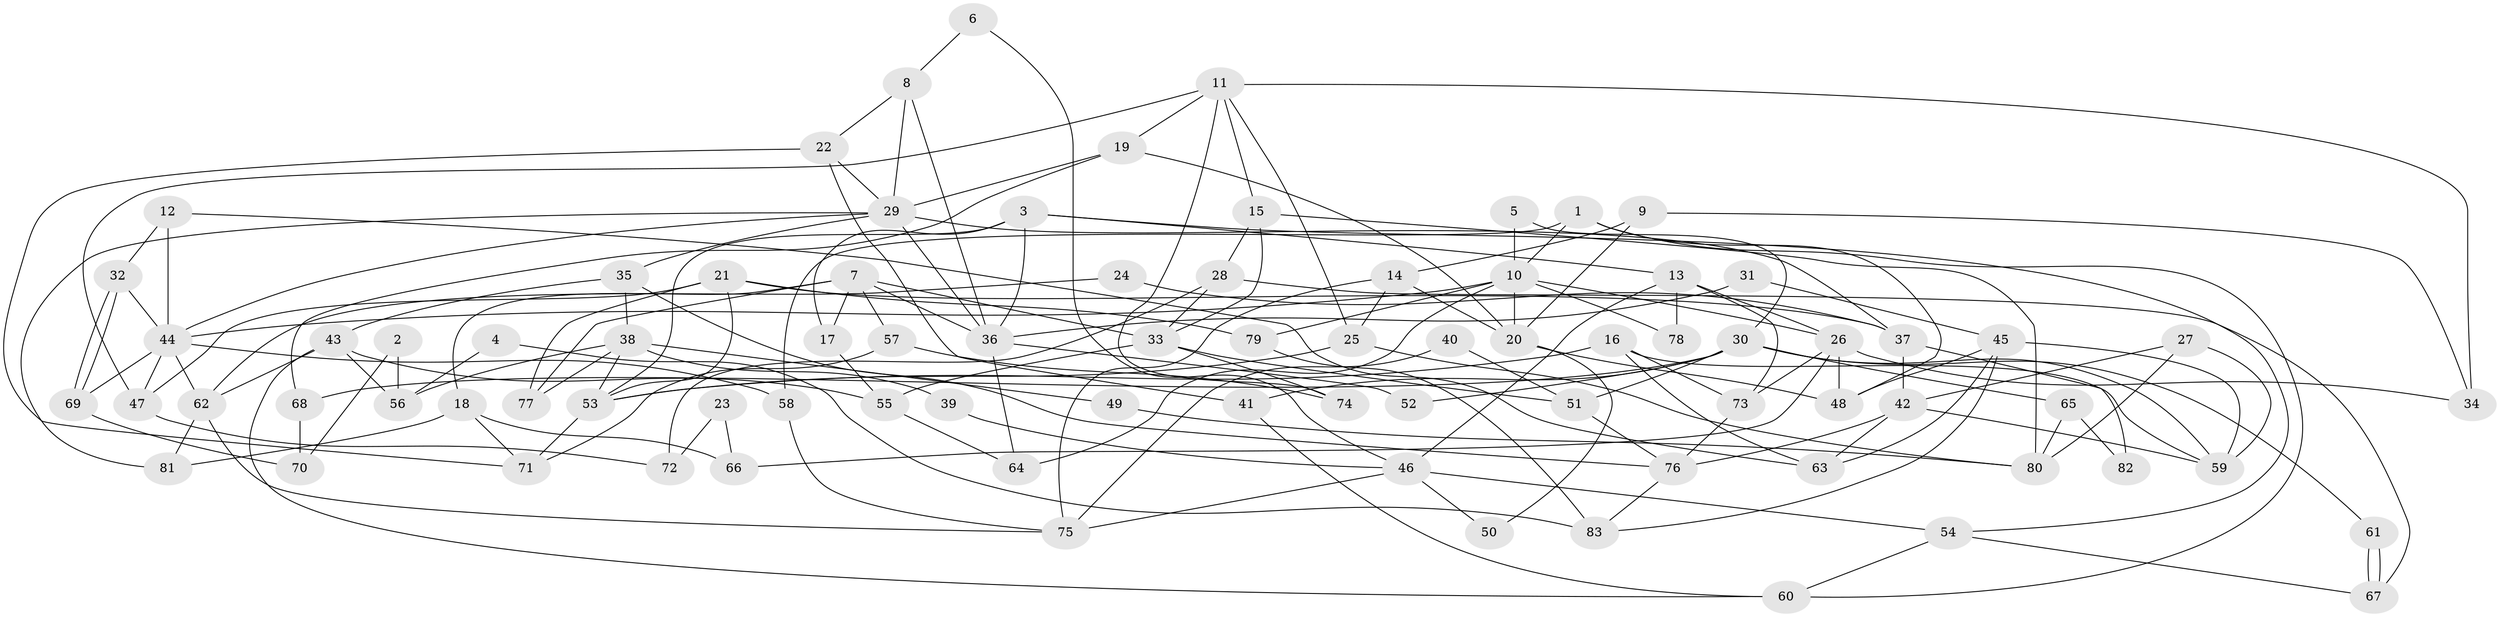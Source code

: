 // Generated by graph-tools (version 1.1) at 2025/26/03/09/25 03:26:21]
// undirected, 83 vertices, 166 edges
graph export_dot {
graph [start="1"]
  node [color=gray90,style=filled];
  1;
  2;
  3;
  4;
  5;
  6;
  7;
  8;
  9;
  10;
  11;
  12;
  13;
  14;
  15;
  16;
  17;
  18;
  19;
  20;
  21;
  22;
  23;
  24;
  25;
  26;
  27;
  28;
  29;
  30;
  31;
  32;
  33;
  34;
  35;
  36;
  37;
  38;
  39;
  40;
  41;
  42;
  43;
  44;
  45;
  46;
  47;
  48;
  49;
  50;
  51;
  52;
  53;
  54;
  55;
  56;
  57;
  58;
  59;
  60;
  61;
  62;
  63;
  64;
  65;
  66;
  67;
  68;
  69;
  70;
  71;
  72;
  73;
  74;
  75;
  76;
  77;
  78;
  79;
  80;
  81;
  82;
  83;
  1 -- 58;
  1 -- 60;
  1 -- 10;
  1 -- 48;
  2 -- 70;
  2 -- 56;
  3 -- 17;
  3 -- 36;
  3 -- 13;
  3 -- 53;
  3 -- 54;
  4 -- 56;
  4 -- 83;
  5 -- 10;
  5 -- 30;
  6 -- 46;
  6 -- 8;
  7 -- 77;
  7 -- 36;
  7 -- 17;
  7 -- 18;
  7 -- 33;
  7 -- 57;
  8 -- 36;
  8 -- 29;
  8 -- 22;
  9 -- 20;
  9 -- 34;
  9 -- 14;
  10 -- 20;
  10 -- 26;
  10 -- 44;
  10 -- 64;
  10 -- 78;
  10 -- 79;
  11 -- 47;
  11 -- 25;
  11 -- 15;
  11 -- 19;
  11 -- 34;
  11 -- 74;
  12 -- 44;
  12 -- 32;
  12 -- 63;
  13 -- 26;
  13 -- 46;
  13 -- 73;
  13 -- 78;
  14 -- 20;
  14 -- 25;
  14 -- 75;
  15 -- 80;
  15 -- 28;
  15 -- 33;
  16 -- 53;
  16 -- 63;
  16 -- 59;
  16 -- 73;
  17 -- 55;
  18 -- 71;
  18 -- 66;
  18 -- 81;
  19 -- 29;
  19 -- 20;
  19 -- 68;
  20 -- 48;
  20 -- 50;
  21 -- 79;
  21 -- 53;
  21 -- 37;
  21 -- 47;
  21 -- 77;
  22 -- 29;
  22 -- 41;
  22 -- 71;
  23 -- 72;
  23 -- 66;
  24 -- 62;
  24 -- 37;
  25 -- 53;
  25 -- 80;
  26 -- 73;
  26 -- 34;
  26 -- 48;
  26 -- 66;
  27 -- 42;
  27 -- 59;
  27 -- 80;
  28 -- 33;
  28 -- 67;
  28 -- 72;
  29 -- 81;
  29 -- 44;
  29 -- 35;
  29 -- 36;
  29 -- 37;
  30 -- 51;
  30 -- 59;
  30 -- 41;
  30 -- 52;
  30 -- 61;
  30 -- 65;
  30 -- 68;
  31 -- 36;
  31 -- 45;
  32 -- 69;
  32 -- 69;
  32 -- 44;
  33 -- 51;
  33 -- 55;
  33 -- 74;
  35 -- 76;
  35 -- 38;
  35 -- 43;
  36 -- 64;
  36 -- 52;
  37 -- 42;
  37 -- 82;
  38 -- 53;
  38 -- 39;
  38 -- 49;
  38 -- 56;
  38 -- 77;
  39 -- 46;
  40 -- 51;
  40 -- 75;
  41 -- 60;
  42 -- 59;
  42 -- 63;
  42 -- 76;
  43 -- 60;
  43 -- 55;
  43 -- 56;
  43 -- 62;
  44 -- 62;
  44 -- 47;
  44 -- 58;
  44 -- 69;
  45 -- 48;
  45 -- 63;
  45 -- 59;
  45 -- 83;
  46 -- 54;
  46 -- 50;
  46 -- 75;
  47 -- 72;
  49 -- 80;
  51 -- 76;
  53 -- 71;
  54 -- 67;
  54 -- 60;
  55 -- 64;
  57 -- 74;
  57 -- 71;
  58 -- 75;
  61 -- 67;
  61 -- 67;
  62 -- 75;
  62 -- 81;
  65 -- 80;
  65 -- 82;
  68 -- 70;
  69 -- 70;
  73 -- 76;
  76 -- 83;
  79 -- 83;
}
